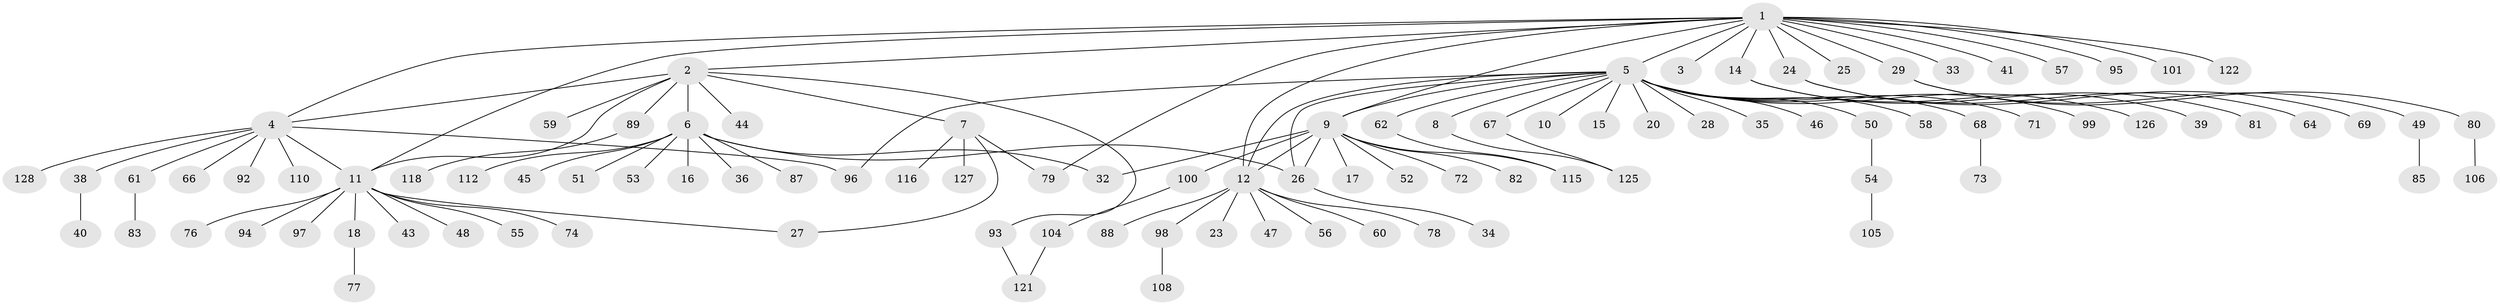 // Generated by graph-tools (version 1.1) at 2025/23/03/03/25 07:23:54]
// undirected, 100 vertices, 114 edges
graph export_dot {
graph [start="1"]
  node [color=gray90,style=filled];
  1 [super="+63"];
  2 [super="+65"];
  3;
  4 [super="+91"];
  5 [super="+90"];
  6 [super="+22"];
  7 [super="+120"];
  8 [super="+19"];
  9 [super="+37"];
  10;
  11 [super="+21"];
  12 [super="+13"];
  14 [super="+42"];
  15;
  16;
  17;
  18 [super="+31"];
  20;
  23;
  24 [super="+30"];
  25 [super="+123"];
  26;
  27;
  28 [super="+103"];
  29 [super="+107"];
  32;
  33 [super="+111"];
  34;
  35;
  36;
  38;
  39;
  40;
  41;
  43;
  44;
  45;
  46 [super="+70"];
  47 [super="+113"];
  48;
  49;
  50;
  51;
  52;
  53;
  54;
  55;
  56;
  57;
  58;
  59;
  60;
  61;
  62 [super="+75"];
  64;
  66;
  67;
  68;
  69 [super="+84"];
  71 [super="+119"];
  72 [super="+86"];
  73;
  74 [super="+102"];
  76;
  77;
  78;
  79;
  80;
  81;
  82;
  83;
  85;
  87;
  88;
  89 [super="+114"];
  92;
  93;
  94;
  95;
  96;
  97;
  98 [super="+117"];
  99;
  100;
  101;
  104;
  105 [super="+109"];
  106;
  108;
  110;
  112;
  115 [super="+124"];
  116;
  118;
  121;
  122;
  125;
  126;
  127;
  128;
  1 -- 2;
  1 -- 3;
  1 -- 4;
  1 -- 5;
  1 -- 9;
  1 -- 14;
  1 -- 24;
  1 -- 25;
  1 -- 29;
  1 -- 33;
  1 -- 41;
  1 -- 57;
  1 -- 79;
  1 -- 95;
  1 -- 101;
  1 -- 122;
  1 -- 12;
  1 -- 11;
  2 -- 4;
  2 -- 6;
  2 -- 7;
  2 -- 44;
  2 -- 59;
  2 -- 89;
  2 -- 93;
  2 -- 11;
  4 -- 11;
  4 -- 38;
  4 -- 61;
  4 -- 66;
  4 -- 92;
  4 -- 96;
  4 -- 110;
  4 -- 128;
  5 -- 8;
  5 -- 10;
  5 -- 12;
  5 -- 15;
  5 -- 20;
  5 -- 28;
  5 -- 35;
  5 -- 46;
  5 -- 50;
  5 -- 58;
  5 -- 62;
  5 -- 67;
  5 -- 68;
  5 -- 71;
  5 -- 96;
  5 -- 99;
  5 -- 126;
  5 -- 9 [weight=2];
  5 -- 26;
  6 -- 16;
  6 -- 32;
  6 -- 36;
  6 -- 45;
  6 -- 51;
  6 -- 53;
  6 -- 87;
  6 -- 112;
  6 -- 26;
  7 -- 27;
  7 -- 116;
  7 -- 127;
  7 -- 79;
  8 -- 125;
  9 -- 17;
  9 -- 26;
  9 -- 32;
  9 -- 52;
  9 -- 72;
  9 -- 82;
  9 -- 100;
  9 -- 12;
  9 -- 115;
  11 -- 18;
  11 -- 27;
  11 -- 43;
  11 -- 48;
  11 -- 55;
  11 -- 74;
  11 -- 76;
  11 -- 94;
  11 -- 97;
  12 -- 23;
  12 -- 56;
  12 -- 60;
  12 -- 78;
  12 -- 98;
  12 -- 88;
  12 -- 47;
  14 -- 39;
  14 -- 81;
  18 -- 77;
  24 -- 64;
  24 -- 69;
  26 -- 34;
  29 -- 49;
  29 -- 80;
  38 -- 40;
  49 -- 85;
  50 -- 54;
  54 -- 105;
  61 -- 83;
  62 -- 115;
  67 -- 125;
  68 -- 73;
  80 -- 106;
  89 -- 118;
  93 -- 121;
  98 -- 108;
  100 -- 104;
  104 -- 121;
}

